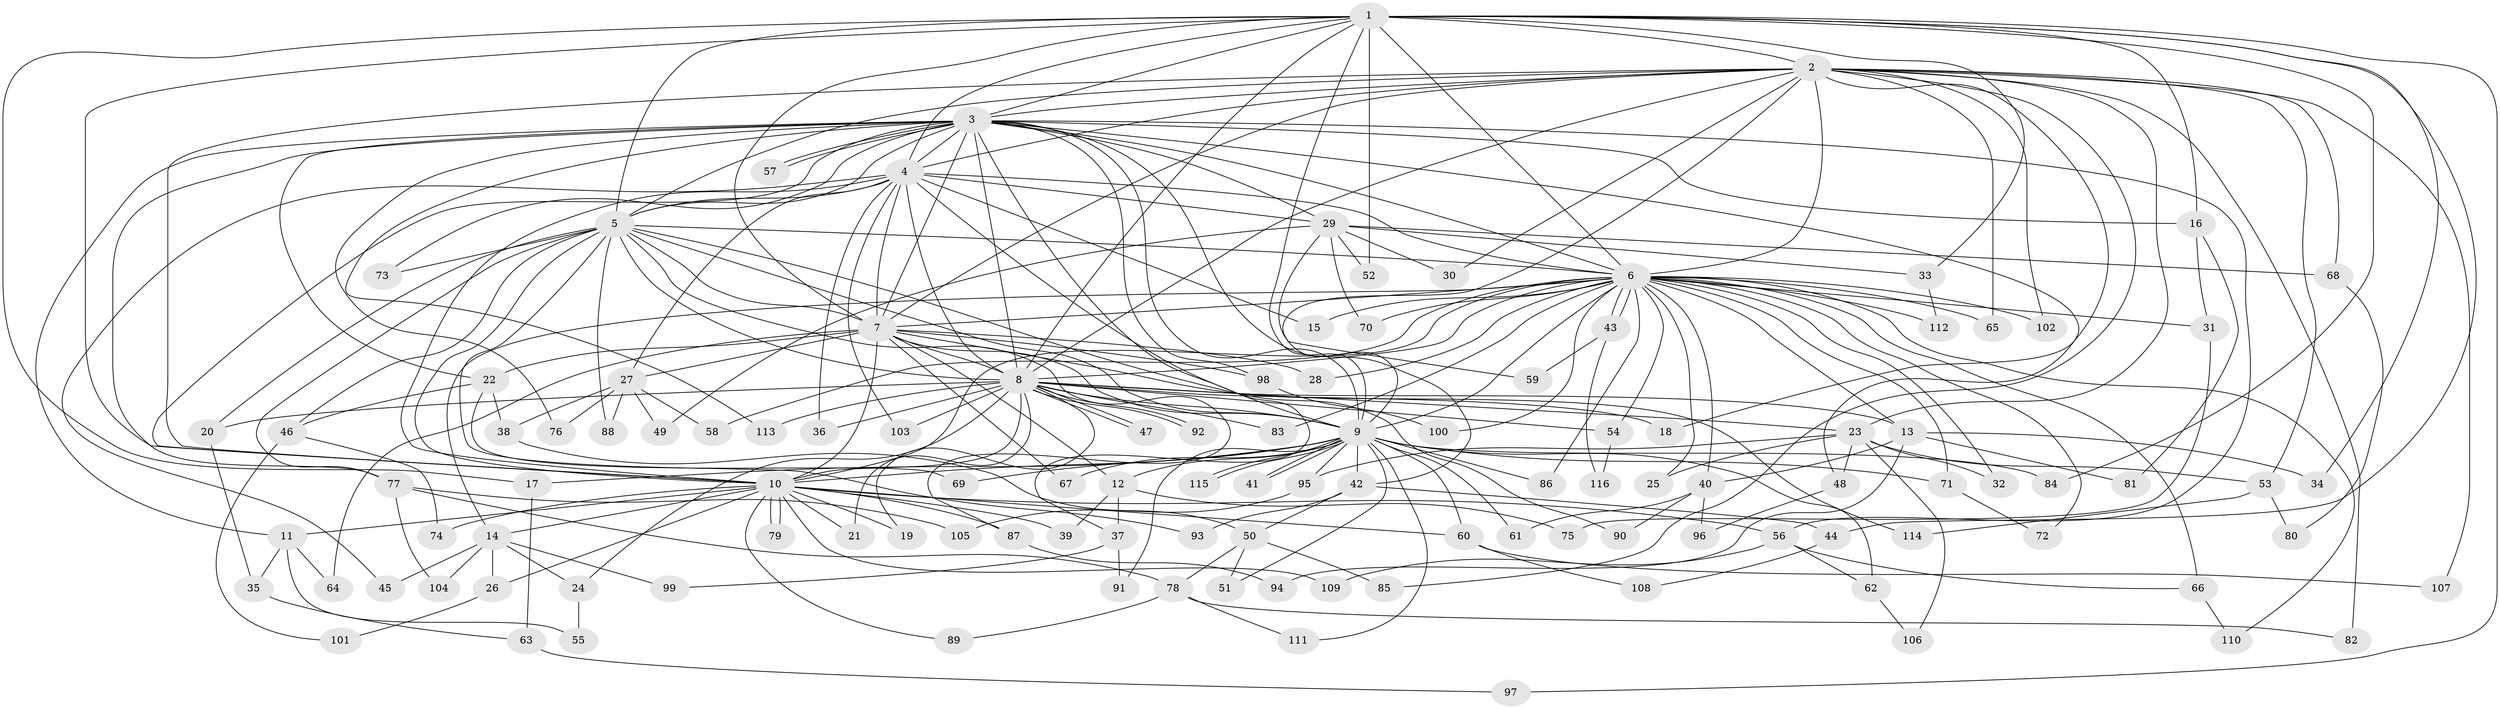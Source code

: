 // coarse degree distribution, {17: 0.017241379310344827, 21: 0.017241379310344827, 7: 0.05172413793103448, 5: 0.13793103448275862, 3: 0.20689655172413793, 2: 0.20689655172413793, 4: 0.13793103448275862, 22: 0.034482758620689655, 1: 0.10344827586206896, 14: 0.034482758620689655, 15: 0.017241379310344827, 16: 0.017241379310344827, 8: 0.017241379310344827}
// Generated by graph-tools (version 1.1) at 2025/36/03/04/25 23:36:15]
// undirected, 116 vertices, 257 edges
graph export_dot {
  node [color=gray90,style=filled];
  1;
  2;
  3;
  4;
  5;
  6;
  7;
  8;
  9;
  10;
  11;
  12;
  13;
  14;
  15;
  16;
  17;
  18;
  19;
  20;
  21;
  22;
  23;
  24;
  25;
  26;
  27;
  28;
  29;
  30;
  31;
  32;
  33;
  34;
  35;
  36;
  37;
  38;
  39;
  40;
  41;
  42;
  43;
  44;
  45;
  46;
  47;
  48;
  49;
  50;
  51;
  52;
  53;
  54;
  55;
  56;
  57;
  58;
  59;
  60;
  61;
  62;
  63;
  64;
  65;
  66;
  67;
  68;
  69;
  70;
  71;
  72;
  73;
  74;
  75;
  76;
  77;
  78;
  79;
  80;
  81;
  82;
  83;
  84;
  85;
  86;
  87;
  88;
  89;
  90;
  91;
  92;
  93;
  94;
  95;
  96;
  97;
  98;
  99;
  100;
  101;
  102;
  103;
  104;
  105;
  106;
  107;
  108;
  109;
  110;
  111;
  112;
  113;
  114;
  115;
  116;
  1 -- 2;
  1 -- 3;
  1 -- 4;
  1 -- 5;
  1 -- 6;
  1 -- 7;
  1 -- 8;
  1 -- 9;
  1 -- 10;
  1 -- 16;
  1 -- 17;
  1 -- 33;
  1 -- 34;
  1 -- 44;
  1 -- 52;
  1 -- 84;
  1 -- 97;
  2 -- 3;
  2 -- 4;
  2 -- 5;
  2 -- 6;
  2 -- 7;
  2 -- 8;
  2 -- 9;
  2 -- 10;
  2 -- 18;
  2 -- 23;
  2 -- 30;
  2 -- 53;
  2 -- 65;
  2 -- 68;
  2 -- 82;
  2 -- 85;
  2 -- 102;
  2 -- 107;
  3 -- 4;
  3 -- 5;
  3 -- 6;
  3 -- 7;
  3 -- 8;
  3 -- 9;
  3 -- 10;
  3 -- 11;
  3 -- 16;
  3 -- 22;
  3 -- 29;
  3 -- 37;
  3 -- 42;
  3 -- 48;
  3 -- 56;
  3 -- 57;
  3 -- 57;
  3 -- 73;
  3 -- 76;
  3 -- 77;
  3 -- 98;
  3 -- 113;
  4 -- 5;
  4 -- 6;
  4 -- 7;
  4 -- 8;
  4 -- 9;
  4 -- 10;
  4 -- 15;
  4 -- 27;
  4 -- 29;
  4 -- 36;
  4 -- 45;
  4 -- 103;
  5 -- 6;
  5 -- 7;
  5 -- 8;
  5 -- 9;
  5 -- 10;
  5 -- 20;
  5 -- 46;
  5 -- 73;
  5 -- 77;
  5 -- 87;
  5 -- 88;
  5 -- 90;
  5 -- 93;
  6 -- 7;
  6 -- 8;
  6 -- 9;
  6 -- 10;
  6 -- 13;
  6 -- 14;
  6 -- 15;
  6 -- 25;
  6 -- 28;
  6 -- 31;
  6 -- 32;
  6 -- 40;
  6 -- 43;
  6 -- 43;
  6 -- 54;
  6 -- 58;
  6 -- 65;
  6 -- 66;
  6 -- 70;
  6 -- 71;
  6 -- 72;
  6 -- 83;
  6 -- 86;
  6 -- 100;
  6 -- 102;
  6 -- 110;
  6 -- 112;
  7 -- 8;
  7 -- 9;
  7 -- 10;
  7 -- 12;
  7 -- 22;
  7 -- 27;
  7 -- 28;
  7 -- 64;
  7 -- 67;
  7 -- 98;
  7 -- 114;
  8 -- 9;
  8 -- 10;
  8 -- 13;
  8 -- 18;
  8 -- 19;
  8 -- 20;
  8 -- 21;
  8 -- 23;
  8 -- 24;
  8 -- 36;
  8 -- 47;
  8 -- 47;
  8 -- 54;
  8 -- 83;
  8 -- 92;
  8 -- 92;
  8 -- 103;
  8 -- 113;
  9 -- 10;
  9 -- 12;
  9 -- 17;
  9 -- 41;
  9 -- 41;
  9 -- 42;
  9 -- 51;
  9 -- 60;
  9 -- 61;
  9 -- 62;
  9 -- 67;
  9 -- 69;
  9 -- 71;
  9 -- 84;
  9 -- 86;
  9 -- 91;
  9 -- 95;
  9 -- 111;
  9 -- 115;
  9 -- 115;
  10 -- 11;
  10 -- 14;
  10 -- 19;
  10 -- 21;
  10 -- 26;
  10 -- 39;
  10 -- 56;
  10 -- 60;
  10 -- 74;
  10 -- 79;
  10 -- 79;
  10 -- 87;
  10 -- 89;
  10 -- 109;
  11 -- 35;
  11 -- 55;
  11 -- 64;
  12 -- 37;
  12 -- 39;
  12 -- 75;
  13 -- 34;
  13 -- 40;
  13 -- 81;
  13 -- 94;
  14 -- 24;
  14 -- 26;
  14 -- 45;
  14 -- 99;
  14 -- 104;
  16 -- 31;
  16 -- 81;
  17 -- 63;
  20 -- 35;
  22 -- 38;
  22 -- 46;
  22 -- 69;
  23 -- 25;
  23 -- 32;
  23 -- 48;
  23 -- 53;
  23 -- 95;
  23 -- 106;
  24 -- 55;
  26 -- 101;
  27 -- 38;
  27 -- 49;
  27 -- 58;
  27 -- 76;
  27 -- 88;
  29 -- 30;
  29 -- 33;
  29 -- 49;
  29 -- 52;
  29 -- 59;
  29 -- 68;
  29 -- 70;
  31 -- 75;
  33 -- 112;
  35 -- 63;
  37 -- 91;
  37 -- 99;
  38 -- 50;
  40 -- 61;
  40 -- 90;
  40 -- 96;
  42 -- 44;
  42 -- 50;
  42 -- 93;
  43 -- 59;
  43 -- 116;
  44 -- 108;
  46 -- 74;
  46 -- 101;
  48 -- 96;
  50 -- 51;
  50 -- 78;
  50 -- 85;
  53 -- 80;
  53 -- 114;
  54 -- 116;
  56 -- 62;
  56 -- 66;
  56 -- 109;
  60 -- 107;
  60 -- 108;
  62 -- 106;
  63 -- 97;
  66 -- 110;
  68 -- 80;
  71 -- 72;
  77 -- 78;
  77 -- 104;
  77 -- 105;
  78 -- 82;
  78 -- 89;
  78 -- 111;
  87 -- 94;
  95 -- 105;
  98 -- 100;
}
